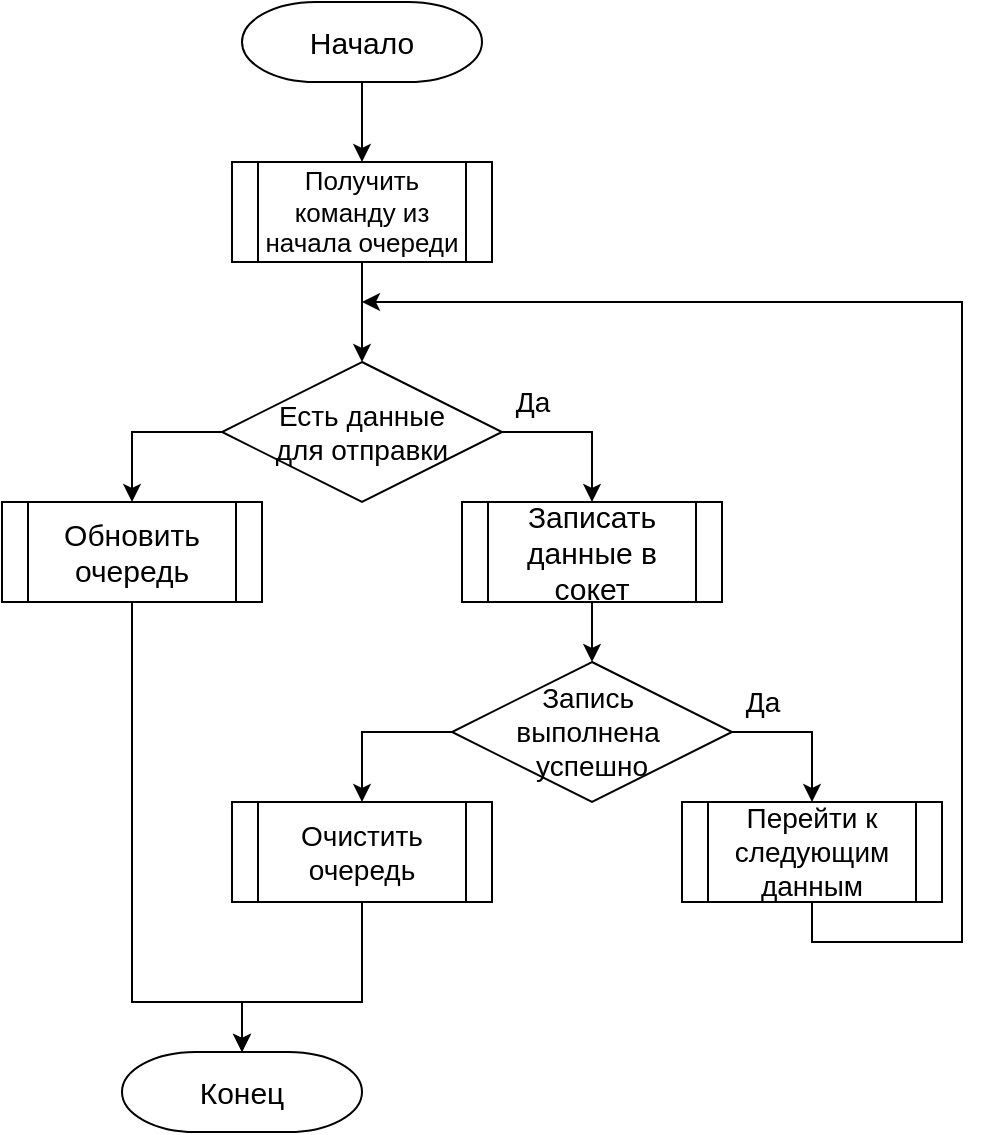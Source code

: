 <mxfile version="13.9.9" type="device"><diagram id="Nm2yFHvVKqODN5M33CQt" name="Страница 1"><mxGraphModel dx="1038" dy="599" grid="1" gridSize="10" guides="1" tooltips="1" connect="1" arrows="1" fold="1" page="1" pageScale="1" pageWidth="827" pageHeight="1169" math="0" shadow="0"><root><mxCell id="0"/><mxCell id="1" parent="0"/><mxCell id="p3PS3aSkPNLfpO0YGSNK-26" style="edgeStyle=orthogonalEdgeStyle;rounded=0;orthogonalLoop=1;jettySize=auto;html=1;exitX=0.5;exitY=1;exitDx=0;exitDy=0;exitPerimeter=0;entryX=0.5;entryY=0;entryDx=0;entryDy=0;strokeWidth=1;" edge="1" parent="1" source="p3PS3aSkPNLfpO0YGSNK-5" target="p3PS3aSkPNLfpO0YGSNK-25"><mxGeometry relative="1" as="geometry"/></mxCell><mxCell id="p3PS3aSkPNLfpO0YGSNK-5" value="&lt;font style=&quot;font-size: 15px&quot;&gt;Начало&lt;/font&gt;" style="strokeWidth=1;html=1;shape=mxgraph.flowchart.terminator;whiteSpace=wrap;" vertex="1" parent="1"><mxGeometry x="160" y="40" width="120" height="40" as="geometry"/></mxCell><mxCell id="p3PS3aSkPNLfpO0YGSNK-30" style="edgeStyle=orthogonalEdgeStyle;rounded=0;orthogonalLoop=1;jettySize=auto;html=1;exitX=1;exitY=0.5;exitDx=0;exitDy=0;exitPerimeter=0;entryX=0.5;entryY=0;entryDx=0;entryDy=0;strokeWidth=1;" edge="1" parent="1" source="p3PS3aSkPNLfpO0YGSNK-6" target="p3PS3aSkPNLfpO0YGSNK-13"><mxGeometry relative="1" as="geometry"/></mxCell><mxCell id="p3PS3aSkPNLfpO0YGSNK-34" style="edgeStyle=orthogonalEdgeStyle;rounded=0;orthogonalLoop=1;jettySize=auto;html=1;exitX=0;exitY=0.5;exitDx=0;exitDy=0;exitPerimeter=0;entryX=0.5;entryY=0;entryDx=0;entryDy=0;strokeWidth=1;" edge="1" parent="1" source="p3PS3aSkPNLfpO0YGSNK-6" target="p3PS3aSkPNLfpO0YGSNK-32"><mxGeometry relative="1" as="geometry"/></mxCell><mxCell id="p3PS3aSkPNLfpO0YGSNK-6" value="&lt;span style=&quot;font-size: 14px&quot;&gt;Есть данные &lt;br&gt;для отправки&lt;/span&gt;" style="strokeWidth=1;html=1;shape=mxgraph.flowchart.decision;whiteSpace=wrap;" vertex="1" parent="1"><mxGeometry x="150" y="220" width="140" height="70" as="geometry"/></mxCell><mxCell id="p3PS3aSkPNLfpO0YGSNK-16" style="edgeStyle=orthogonalEdgeStyle;rounded=0;orthogonalLoop=1;jettySize=auto;html=1;exitX=0.5;exitY=1;exitDx=0;exitDy=0;entryX=0.5;entryY=0;entryDx=0;entryDy=0;entryPerimeter=0;" edge="1" parent="1" source="p3PS3aSkPNLfpO0YGSNK-13" target="p3PS3aSkPNLfpO0YGSNK-28"><mxGeometry relative="1" as="geometry"><mxPoint x="220" y="420" as="targetPoint"/></mxGeometry></mxCell><mxCell id="p3PS3aSkPNLfpO0YGSNK-13" value="&lt;span&gt;&lt;font style=&quot;font-size: 15px&quot;&gt;Записать данные в сокет&lt;/font&gt;&lt;/span&gt;" style="shape=process;whiteSpace=wrap;html=1;backgroundOutline=1;strokeWidth=1;" vertex="1" parent="1"><mxGeometry x="270" y="290" width="130" height="50" as="geometry"/></mxCell><mxCell id="p3PS3aSkPNLfpO0YGSNK-17" style="edgeStyle=orthogonalEdgeStyle;rounded=0;orthogonalLoop=1;jettySize=auto;html=1;exitX=1;exitY=0.5;exitDx=0;exitDy=0;exitPerimeter=0;entryX=0.5;entryY=0;entryDx=0;entryDy=0;strokeWidth=1;" edge="1" parent="1" source="p3PS3aSkPNLfpO0YGSNK-28" target="p3PS3aSkPNLfpO0YGSNK-19"><mxGeometry relative="1" as="geometry"><mxPoint x="280" y="455" as="sourcePoint"/><mxPoint x="350" y="490" as="targetPoint"/></mxGeometry></mxCell><mxCell id="p3PS3aSkPNLfpO0YGSNK-23" style="edgeStyle=orthogonalEdgeStyle;rounded=0;orthogonalLoop=1;jettySize=auto;html=1;exitX=0;exitY=0.5;exitDx=0;exitDy=0;exitPerimeter=0;entryX=0.5;entryY=0;entryDx=0;entryDy=0;strokeWidth=1;" edge="1" parent="1" source="p3PS3aSkPNLfpO0YGSNK-28" target="p3PS3aSkPNLfpO0YGSNK-21"><mxGeometry relative="1" as="geometry"><mxPoint x="160" y="455" as="sourcePoint"/></mxGeometry></mxCell><mxCell id="p3PS3aSkPNLfpO0YGSNK-29" style="edgeStyle=orthogonalEdgeStyle;rounded=0;orthogonalLoop=1;jettySize=auto;html=1;exitX=0.5;exitY=1;exitDx=0;exitDy=0;strokeWidth=1;" edge="1" parent="1" source="p3PS3aSkPNLfpO0YGSNK-19"><mxGeometry relative="1" as="geometry"><mxPoint x="220" y="190" as="targetPoint"/><Array as="points"><mxPoint x="445" y="510"/><mxPoint x="520" y="510"/><mxPoint x="520" y="190"/></Array></mxGeometry></mxCell><mxCell id="p3PS3aSkPNLfpO0YGSNK-19" value="&lt;font style=&quot;font-size: 14px&quot;&gt;Перейти к следующим данным&lt;/font&gt;" style="shape=process;whiteSpace=wrap;html=1;backgroundOutline=1;strokeWidth=1;" vertex="1" parent="1"><mxGeometry x="380" y="440" width="130" height="50" as="geometry"/></mxCell><mxCell id="p3PS3aSkPNLfpO0YGSNK-20" value="&lt;font style=&quot;font-size: 14px&quot;&gt;Да&lt;/font&gt;" style="text;html=1;align=center;verticalAlign=middle;resizable=0;points=[];autosize=1;" vertex="1" parent="1"><mxGeometry x="405" y="380" width="30" height="20" as="geometry"/></mxCell><mxCell id="p3PS3aSkPNLfpO0YGSNK-36" style="edgeStyle=orthogonalEdgeStyle;rounded=0;orthogonalLoop=1;jettySize=auto;html=1;exitX=0.5;exitY=1;exitDx=0;exitDy=0;entryX=0.5;entryY=0;entryDx=0;entryDy=0;entryPerimeter=0;strokeWidth=1;" edge="1" parent="1" source="p3PS3aSkPNLfpO0YGSNK-21" target="p3PS3aSkPNLfpO0YGSNK-33"><mxGeometry relative="1" as="geometry"><Array as="points"><mxPoint x="220" y="540"/><mxPoint x="160" y="540"/></Array></mxGeometry></mxCell><mxCell id="p3PS3aSkPNLfpO0YGSNK-21" value="&lt;font style=&quot;font-size: 14px&quot;&gt;Очистить очередь&lt;/font&gt;" style="shape=process;whiteSpace=wrap;html=1;backgroundOutline=1;strokeWidth=1;" vertex="1" parent="1"><mxGeometry x="155" y="440" width="130" height="50" as="geometry"/></mxCell><mxCell id="p3PS3aSkPNLfpO0YGSNK-27" style="edgeStyle=orthogonalEdgeStyle;rounded=0;orthogonalLoop=1;jettySize=auto;html=1;exitX=0.5;exitY=1;exitDx=0;exitDy=0;entryX=0.5;entryY=0;entryDx=0;entryDy=0;entryPerimeter=0;strokeWidth=1;" edge="1" parent="1" source="p3PS3aSkPNLfpO0YGSNK-25" target="p3PS3aSkPNLfpO0YGSNK-6"><mxGeometry relative="1" as="geometry"/></mxCell><mxCell id="p3PS3aSkPNLfpO0YGSNK-25" value="&lt;span&gt;&lt;font style=&quot;font-size: 13px&quot;&gt;Получить команду из начала очереди&lt;/font&gt;&lt;/span&gt;" style="shape=process;whiteSpace=wrap;html=1;backgroundOutline=1;strokeWidth=1;" vertex="1" parent="1"><mxGeometry x="155" y="120" width="130" height="50" as="geometry"/></mxCell><mxCell id="p3PS3aSkPNLfpO0YGSNK-28" value="&lt;span style=&quot;font-size: 14px&quot;&gt;Запись&amp;nbsp;&lt;/span&gt;&lt;br style=&quot;font-size: 14px&quot;&gt;&lt;span style=&quot;font-size: 14px&quot;&gt;выполнена&amp;nbsp;&lt;/span&gt;&lt;br style=&quot;font-size: 14px&quot;&gt;&lt;span style=&quot;font-size: 14px&quot;&gt;успешно&lt;/span&gt;" style="strokeWidth=1;html=1;shape=mxgraph.flowchart.decision;whiteSpace=wrap;" vertex="1" parent="1"><mxGeometry x="265" y="370" width="140" height="70" as="geometry"/></mxCell><mxCell id="p3PS3aSkPNLfpO0YGSNK-31" value="&lt;font style=&quot;font-size: 14px&quot;&gt;Да&lt;/font&gt;" style="text;html=1;align=center;verticalAlign=middle;resizable=0;points=[];autosize=1;" vertex="1" parent="1"><mxGeometry x="290" y="230" width="30" height="20" as="geometry"/></mxCell><mxCell id="p3PS3aSkPNLfpO0YGSNK-35" style="edgeStyle=orthogonalEdgeStyle;rounded=0;orthogonalLoop=1;jettySize=auto;html=1;exitX=0.5;exitY=1;exitDx=0;exitDy=0;entryX=0.5;entryY=0;entryDx=0;entryDy=0;entryPerimeter=0;strokeWidth=1;" edge="1" parent="1" source="p3PS3aSkPNLfpO0YGSNK-32" target="p3PS3aSkPNLfpO0YGSNK-33"><mxGeometry relative="1" as="geometry"><Array as="points"><mxPoint x="105" y="540"/><mxPoint x="160" y="540"/></Array></mxGeometry></mxCell><mxCell id="p3PS3aSkPNLfpO0YGSNK-32" value="&lt;span&gt;&lt;font style=&quot;font-size: 15px&quot;&gt;Обновить очередь&lt;/font&gt;&lt;/span&gt;" style="shape=process;whiteSpace=wrap;html=1;backgroundOutline=1;strokeWidth=1;" vertex="1" parent="1"><mxGeometry x="40" y="290" width="130" height="50" as="geometry"/></mxCell><mxCell id="p3PS3aSkPNLfpO0YGSNK-33" value="&lt;font style=&quot;font-size: 15px&quot;&gt;Конец&lt;/font&gt;" style="strokeWidth=1;html=1;shape=mxgraph.flowchart.terminator;whiteSpace=wrap;" vertex="1" parent="1"><mxGeometry x="100" y="565" width="120" height="40" as="geometry"/></mxCell></root></mxGraphModel></diagram></mxfile>